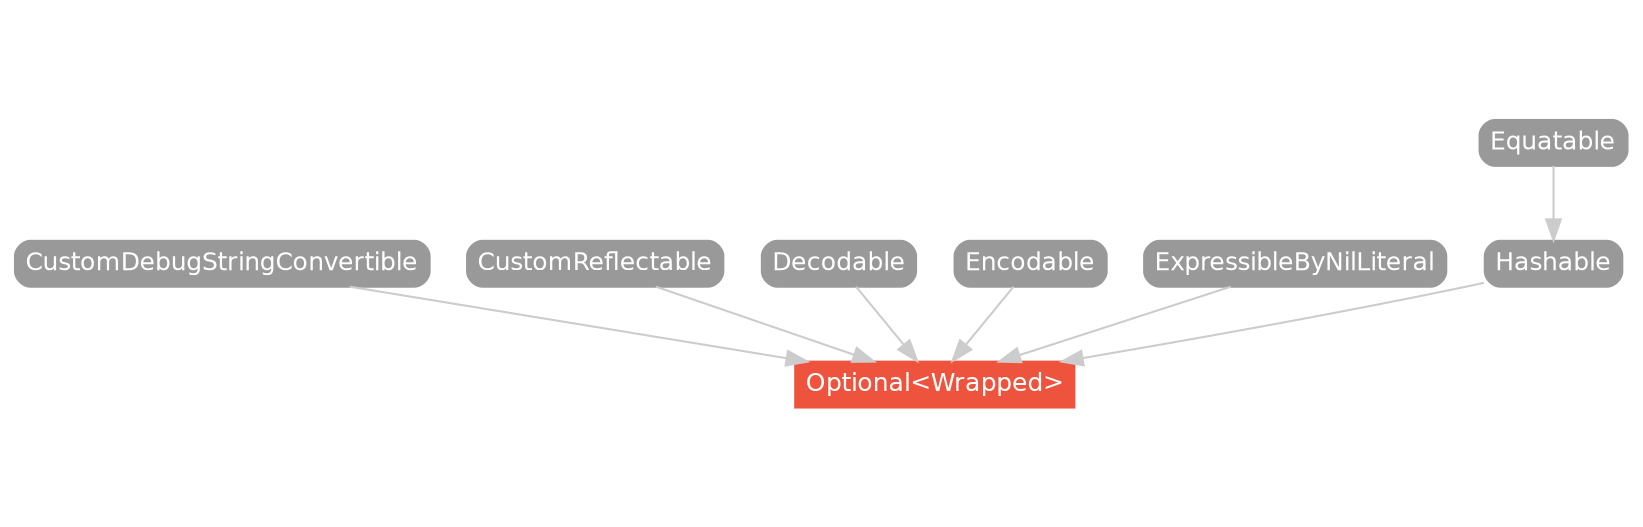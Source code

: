 strict digraph "Optional<Wrapped> - Type Hierarchy - SwiftDoc.org" {
    pad="0.1,0.8"
    node [shape=box, style="filled,rounded", color="#999999", fillcolor="#999999", fontcolor=white, fontname=Helvetica, fontnames="Helvetica,sansserif", fontsize=12, margin="0.07,0.05", height="0.3"]
    edge [color="#cccccc"]
    "CustomDebugStringConvertible" [URL="/protocol/CustomDebugStringConvertible/hierarchy/"]
    "CustomReflectable" [URL="/protocol/CustomReflectable/hierarchy/"]
    "Decodable" [URL="/protocol/Decodable/hierarchy/"]
    "Encodable" [URL="/protocol/Encodable/hierarchy/"]
    "Equatable" [URL="/protocol/Equatable/hierarchy/"]
    "ExpressibleByNilLiteral" [URL="/protocol/ExpressibleByNilLiteral/hierarchy/"]
    "Hashable" [URL="/protocol/Hashable/hierarchy/"]
    "Optional<Wrapped>" [URL="/type/Optional/", style="filled", fillcolor="#ee543d", color="#ee543d"]    "ExpressibleByNilLiteral" -> "Optional<Wrapped>"
    "Encodable" -> "Optional<Wrapped>"
    "Decodable" -> "Optional<Wrapped>"
    "CustomDebugStringConvertible" -> "Optional<Wrapped>"
    "CustomReflectable" -> "Optional<Wrapped>"
    "Hashable" -> "Optional<Wrapped>"
    "Equatable" -> "Hashable"
    subgraph Types {
        rank = max; "Optional<Wrapped>";
    }
}